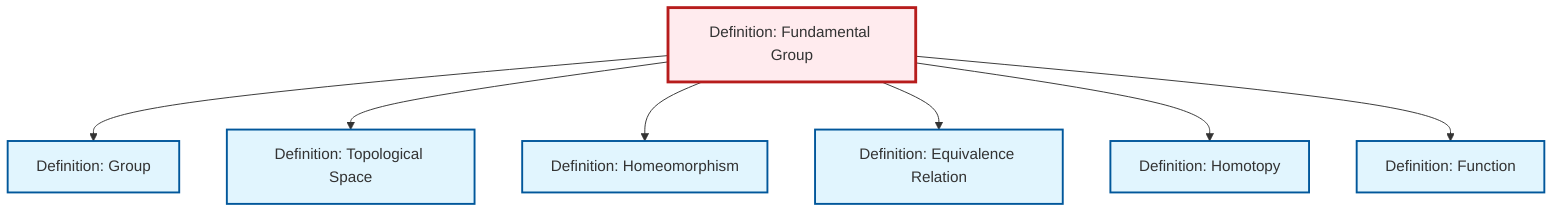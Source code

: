 graph TD
    classDef definition fill:#e1f5fe,stroke:#01579b,stroke-width:2px
    classDef theorem fill:#f3e5f5,stroke:#4a148c,stroke-width:2px
    classDef axiom fill:#fff3e0,stroke:#e65100,stroke-width:2px
    classDef example fill:#e8f5e9,stroke:#1b5e20,stroke-width:2px
    classDef current fill:#ffebee,stroke:#b71c1c,stroke-width:3px
    def-homeomorphism["Definition: Homeomorphism"]:::definition
    def-group["Definition: Group"]:::definition
    def-homotopy["Definition: Homotopy"]:::definition
    def-fundamental-group["Definition: Fundamental Group"]:::definition
    def-topological-space["Definition: Topological Space"]:::definition
    def-function["Definition: Function"]:::definition
    def-equivalence-relation["Definition: Equivalence Relation"]:::definition
    def-fundamental-group --> def-group
    def-fundamental-group --> def-topological-space
    def-fundamental-group --> def-homeomorphism
    def-fundamental-group --> def-equivalence-relation
    def-fundamental-group --> def-homotopy
    def-fundamental-group --> def-function
    class def-fundamental-group current